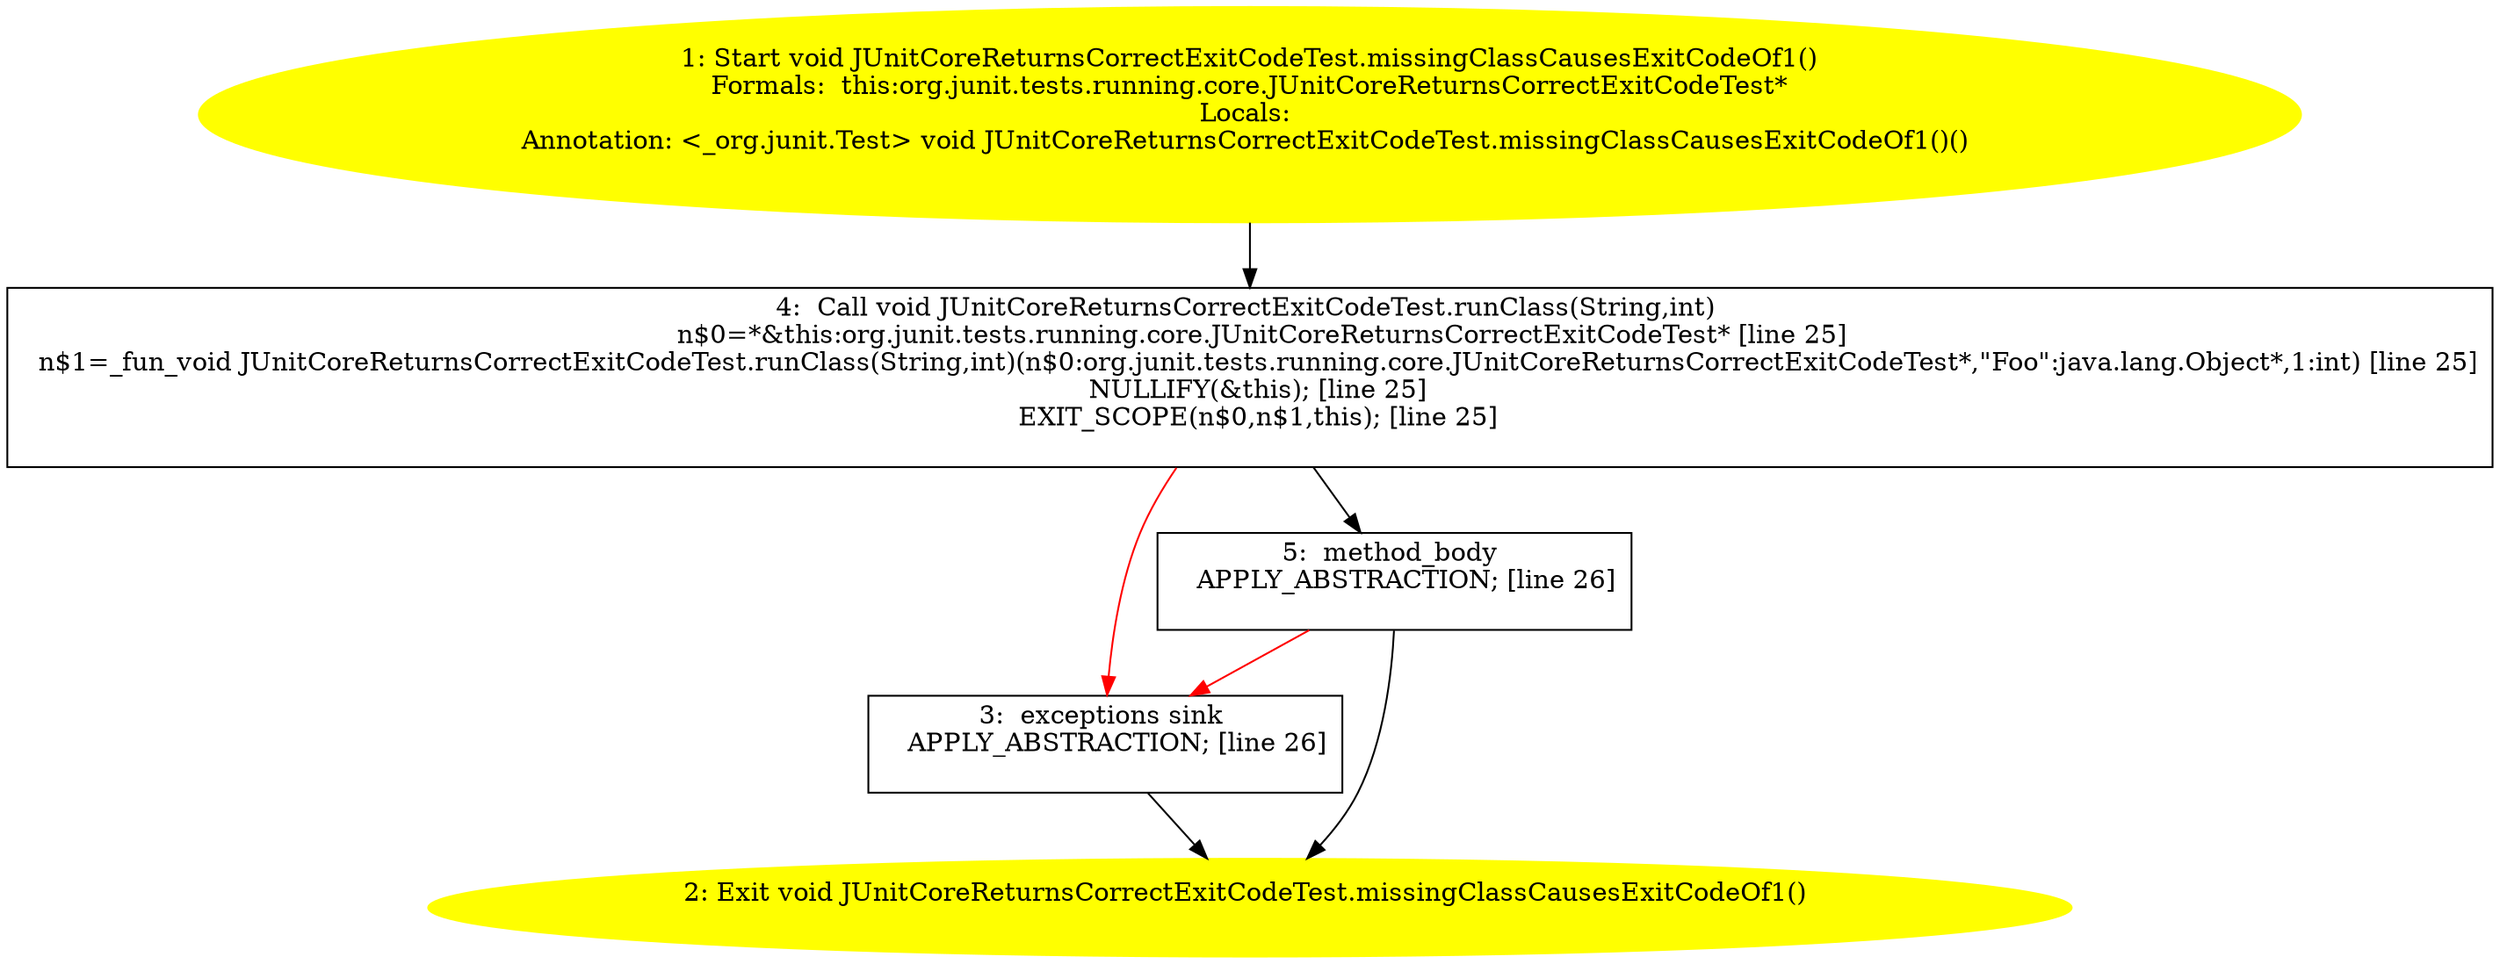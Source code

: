 /* @generated */
digraph cfg {
"org.junit.tests.running.core.JUnitCoreReturnsCorrectExitCodeTest.missingClassCausesExitCodeOf1():voi.631d2f7923be40ea0ae9240796512176_1" [label="1: Start void JUnitCoreReturnsCorrectExitCodeTest.missingClassCausesExitCodeOf1()\nFormals:  this:org.junit.tests.running.core.JUnitCoreReturnsCorrectExitCodeTest*\nLocals: \nAnnotation: <_org.junit.Test> void JUnitCoreReturnsCorrectExitCodeTest.missingClassCausesExitCodeOf1()() \n  " color=yellow style=filled]
	

	 "org.junit.tests.running.core.JUnitCoreReturnsCorrectExitCodeTest.missingClassCausesExitCodeOf1():voi.631d2f7923be40ea0ae9240796512176_1" -> "org.junit.tests.running.core.JUnitCoreReturnsCorrectExitCodeTest.missingClassCausesExitCodeOf1():voi.631d2f7923be40ea0ae9240796512176_4" ;
"org.junit.tests.running.core.JUnitCoreReturnsCorrectExitCodeTest.missingClassCausesExitCodeOf1():voi.631d2f7923be40ea0ae9240796512176_2" [label="2: Exit void JUnitCoreReturnsCorrectExitCodeTest.missingClassCausesExitCodeOf1() \n  " color=yellow style=filled]
	

"org.junit.tests.running.core.JUnitCoreReturnsCorrectExitCodeTest.missingClassCausesExitCodeOf1():voi.631d2f7923be40ea0ae9240796512176_3" [label="3:  exceptions sink \n   APPLY_ABSTRACTION; [line 26]\n " shape="box"]
	

	 "org.junit.tests.running.core.JUnitCoreReturnsCorrectExitCodeTest.missingClassCausesExitCodeOf1():voi.631d2f7923be40ea0ae9240796512176_3" -> "org.junit.tests.running.core.JUnitCoreReturnsCorrectExitCodeTest.missingClassCausesExitCodeOf1():voi.631d2f7923be40ea0ae9240796512176_2" ;
"org.junit.tests.running.core.JUnitCoreReturnsCorrectExitCodeTest.missingClassCausesExitCodeOf1():voi.631d2f7923be40ea0ae9240796512176_4" [label="4:  Call void JUnitCoreReturnsCorrectExitCodeTest.runClass(String,int) \n   n$0=*&this:org.junit.tests.running.core.JUnitCoreReturnsCorrectExitCodeTest* [line 25]\n  n$1=_fun_void JUnitCoreReturnsCorrectExitCodeTest.runClass(String,int)(n$0:org.junit.tests.running.core.JUnitCoreReturnsCorrectExitCodeTest*,\"Foo\":java.lang.Object*,1:int) [line 25]\n  NULLIFY(&this); [line 25]\n  EXIT_SCOPE(n$0,n$1,this); [line 25]\n " shape="box"]
	

	 "org.junit.tests.running.core.JUnitCoreReturnsCorrectExitCodeTest.missingClassCausesExitCodeOf1():voi.631d2f7923be40ea0ae9240796512176_4" -> "org.junit.tests.running.core.JUnitCoreReturnsCorrectExitCodeTest.missingClassCausesExitCodeOf1():voi.631d2f7923be40ea0ae9240796512176_5" ;
	 "org.junit.tests.running.core.JUnitCoreReturnsCorrectExitCodeTest.missingClassCausesExitCodeOf1():voi.631d2f7923be40ea0ae9240796512176_4" -> "org.junit.tests.running.core.JUnitCoreReturnsCorrectExitCodeTest.missingClassCausesExitCodeOf1():voi.631d2f7923be40ea0ae9240796512176_3" [color="red" ];
"org.junit.tests.running.core.JUnitCoreReturnsCorrectExitCodeTest.missingClassCausesExitCodeOf1():voi.631d2f7923be40ea0ae9240796512176_5" [label="5:  method_body \n   APPLY_ABSTRACTION; [line 26]\n " shape="box"]
	

	 "org.junit.tests.running.core.JUnitCoreReturnsCorrectExitCodeTest.missingClassCausesExitCodeOf1():voi.631d2f7923be40ea0ae9240796512176_5" -> "org.junit.tests.running.core.JUnitCoreReturnsCorrectExitCodeTest.missingClassCausesExitCodeOf1():voi.631d2f7923be40ea0ae9240796512176_2" ;
	 "org.junit.tests.running.core.JUnitCoreReturnsCorrectExitCodeTest.missingClassCausesExitCodeOf1():voi.631d2f7923be40ea0ae9240796512176_5" -> "org.junit.tests.running.core.JUnitCoreReturnsCorrectExitCodeTest.missingClassCausesExitCodeOf1():voi.631d2f7923be40ea0ae9240796512176_3" [color="red" ];
}
